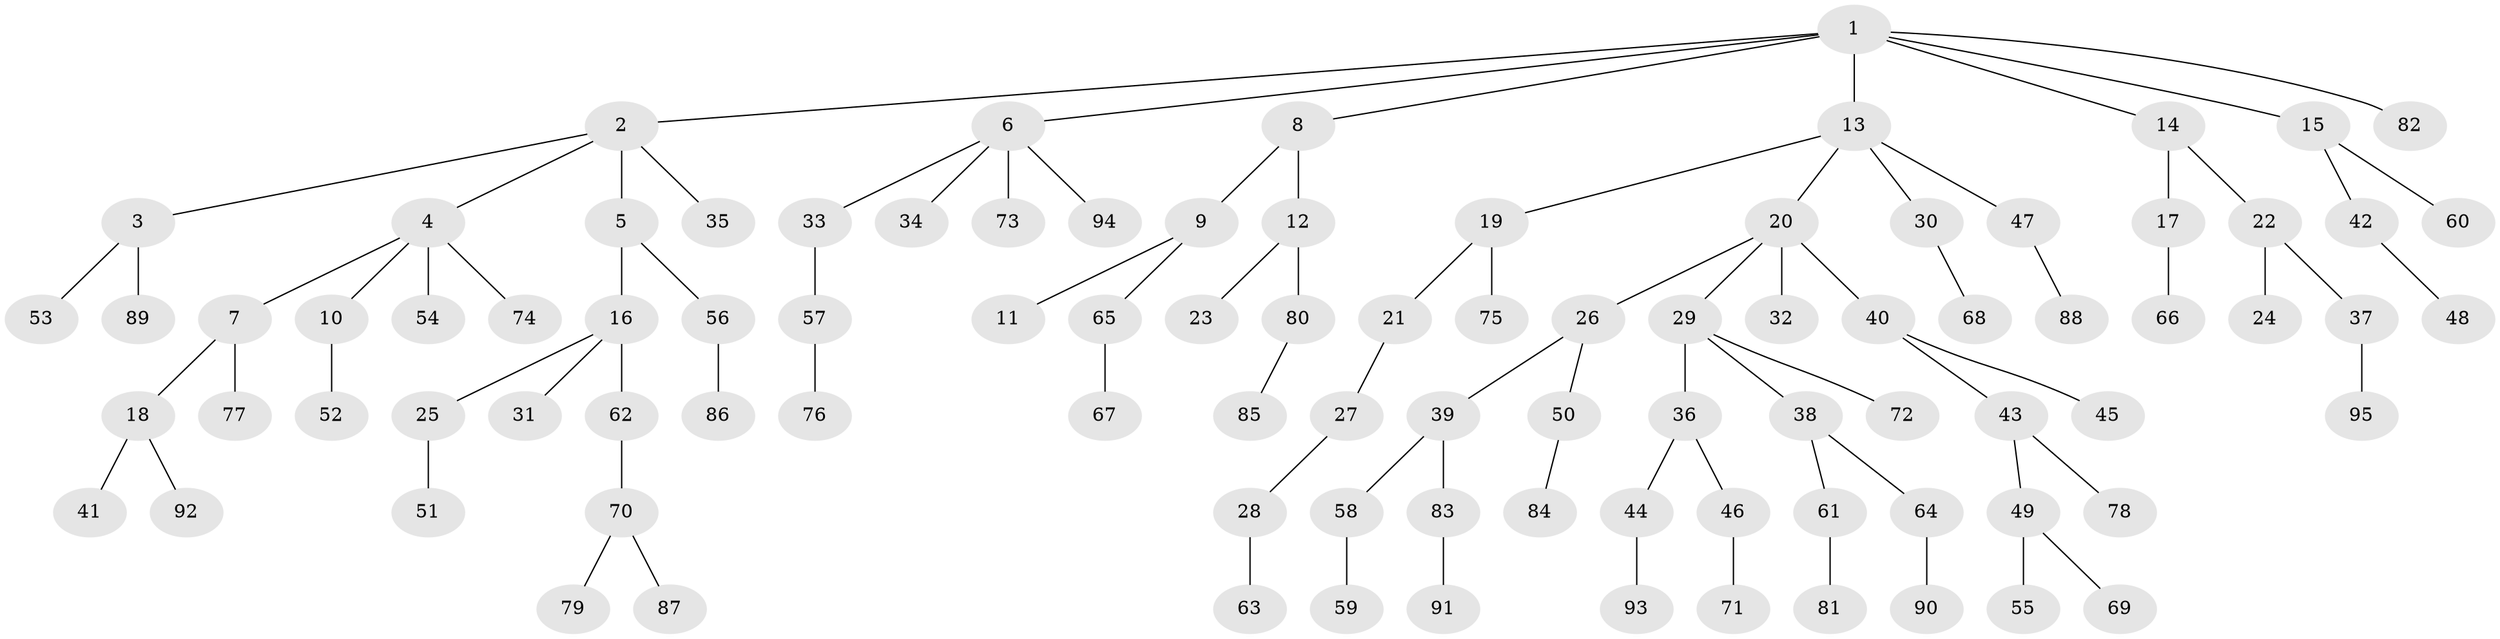 // coarse degree distribution, {3: 0.15517241379310345, 2: 0.29310344827586204, 5: 0.017241379310344827, 4: 0.06896551724137931, 1: 0.4482758620689655, 6: 0.017241379310344827}
// Generated by graph-tools (version 1.1) at 2025/37/03/04/25 23:37:17]
// undirected, 95 vertices, 94 edges
graph export_dot {
  node [color=gray90,style=filled];
  1;
  2;
  3;
  4;
  5;
  6;
  7;
  8;
  9;
  10;
  11;
  12;
  13;
  14;
  15;
  16;
  17;
  18;
  19;
  20;
  21;
  22;
  23;
  24;
  25;
  26;
  27;
  28;
  29;
  30;
  31;
  32;
  33;
  34;
  35;
  36;
  37;
  38;
  39;
  40;
  41;
  42;
  43;
  44;
  45;
  46;
  47;
  48;
  49;
  50;
  51;
  52;
  53;
  54;
  55;
  56;
  57;
  58;
  59;
  60;
  61;
  62;
  63;
  64;
  65;
  66;
  67;
  68;
  69;
  70;
  71;
  72;
  73;
  74;
  75;
  76;
  77;
  78;
  79;
  80;
  81;
  82;
  83;
  84;
  85;
  86;
  87;
  88;
  89;
  90;
  91;
  92;
  93;
  94;
  95;
  1 -- 2;
  1 -- 6;
  1 -- 8;
  1 -- 13;
  1 -- 14;
  1 -- 15;
  1 -- 82;
  2 -- 3;
  2 -- 4;
  2 -- 5;
  2 -- 35;
  3 -- 53;
  3 -- 89;
  4 -- 7;
  4 -- 10;
  4 -- 54;
  4 -- 74;
  5 -- 16;
  5 -- 56;
  6 -- 33;
  6 -- 34;
  6 -- 73;
  6 -- 94;
  7 -- 18;
  7 -- 77;
  8 -- 9;
  8 -- 12;
  9 -- 11;
  9 -- 65;
  10 -- 52;
  12 -- 23;
  12 -- 80;
  13 -- 19;
  13 -- 20;
  13 -- 30;
  13 -- 47;
  14 -- 17;
  14 -- 22;
  15 -- 42;
  15 -- 60;
  16 -- 25;
  16 -- 31;
  16 -- 62;
  17 -- 66;
  18 -- 41;
  18 -- 92;
  19 -- 21;
  19 -- 75;
  20 -- 26;
  20 -- 29;
  20 -- 32;
  20 -- 40;
  21 -- 27;
  22 -- 24;
  22 -- 37;
  25 -- 51;
  26 -- 39;
  26 -- 50;
  27 -- 28;
  28 -- 63;
  29 -- 36;
  29 -- 38;
  29 -- 72;
  30 -- 68;
  33 -- 57;
  36 -- 44;
  36 -- 46;
  37 -- 95;
  38 -- 61;
  38 -- 64;
  39 -- 58;
  39 -- 83;
  40 -- 43;
  40 -- 45;
  42 -- 48;
  43 -- 49;
  43 -- 78;
  44 -- 93;
  46 -- 71;
  47 -- 88;
  49 -- 55;
  49 -- 69;
  50 -- 84;
  56 -- 86;
  57 -- 76;
  58 -- 59;
  61 -- 81;
  62 -- 70;
  64 -- 90;
  65 -- 67;
  70 -- 79;
  70 -- 87;
  80 -- 85;
  83 -- 91;
}
